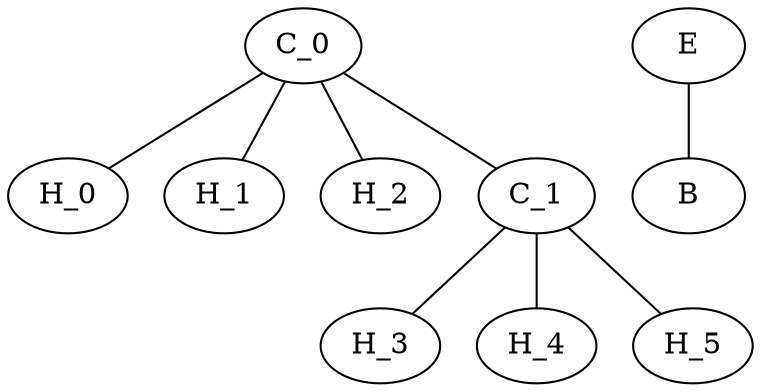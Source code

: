 graph ethane {
     C_0 -- H_0 [type=s];
     C_0 -- H_1 [type=s];
     C_0 -- H_2 [type=s];
     C_0 -- C_1 [type=s];
     C_1 -- H_3 [type=s];
     C_1 -- H_4 [type=s];
     C_1 -- H_5 [type=s];

//     A -- B//A -- B
     
//     B -- C
/*     D -- E
     */E -- B
     
 }
